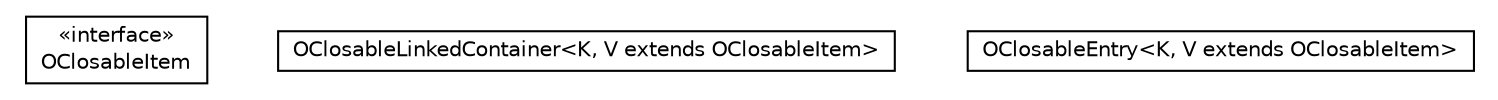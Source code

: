 #!/usr/local/bin/dot
#
# Class diagram 
# Generated by UMLGraph version R5_6-24-gf6e263 (http://www.umlgraph.org/)
#

digraph G {
	edge [fontname="Helvetica",fontsize=10,labelfontname="Helvetica",labelfontsize=10];
	node [fontname="Helvetica",fontsize=10,shape=plaintext];
	nodesep=0.25;
	ranksep=0.5;
	// com.orientechnologies.common.collection.closabledictionary.OClosableItem
	c16284 [label=<<table title="com.orientechnologies.common.collection.closabledictionary.OClosableItem" border="0" cellborder="1" cellspacing="0" cellpadding="2" port="p" href="./OClosableItem.html">
		<tr><td><table border="0" cellspacing="0" cellpadding="1">
<tr><td align="center" balign="center"> &#171;interface&#187; </td></tr>
<tr><td align="center" balign="center"> OClosableItem </td></tr>
		</table></td></tr>
		</table>>, URL="./OClosableItem.html", fontname="Helvetica", fontcolor="black", fontsize=10.0];
	// com.orientechnologies.common.collection.closabledictionary.OClosableLinkedContainer<K, V extends com.orientechnologies.common.collection.closabledictionary.OClosableItem>
	c16285 [label=<<table title="com.orientechnologies.common.collection.closabledictionary.OClosableLinkedContainer" border="0" cellborder="1" cellspacing="0" cellpadding="2" port="p" href="./OClosableLinkedContainer.html">
		<tr><td><table border="0" cellspacing="0" cellpadding="1">
<tr><td align="center" balign="center"> OClosableLinkedContainer&lt;K, V extends OClosableItem&gt; </td></tr>
		</table></td></tr>
		</table>>, URL="./OClosableLinkedContainer.html", fontname="Helvetica", fontcolor="black", fontsize=10.0];
	// com.orientechnologies.common.collection.closabledictionary.OClosableEntry<K, V extends com.orientechnologies.common.collection.closabledictionary.OClosableItem>
	c16286 [label=<<table title="com.orientechnologies.common.collection.closabledictionary.OClosableEntry" border="0" cellborder="1" cellspacing="0" cellpadding="2" port="p" href="./OClosableEntry.html">
		<tr><td><table border="0" cellspacing="0" cellpadding="1">
<tr><td align="center" balign="center"> OClosableEntry&lt;K, V extends OClosableItem&gt; </td></tr>
		</table></td></tr>
		</table>>, URL="./OClosableEntry.html", fontname="Helvetica", fontcolor="black", fontsize=10.0];
}

